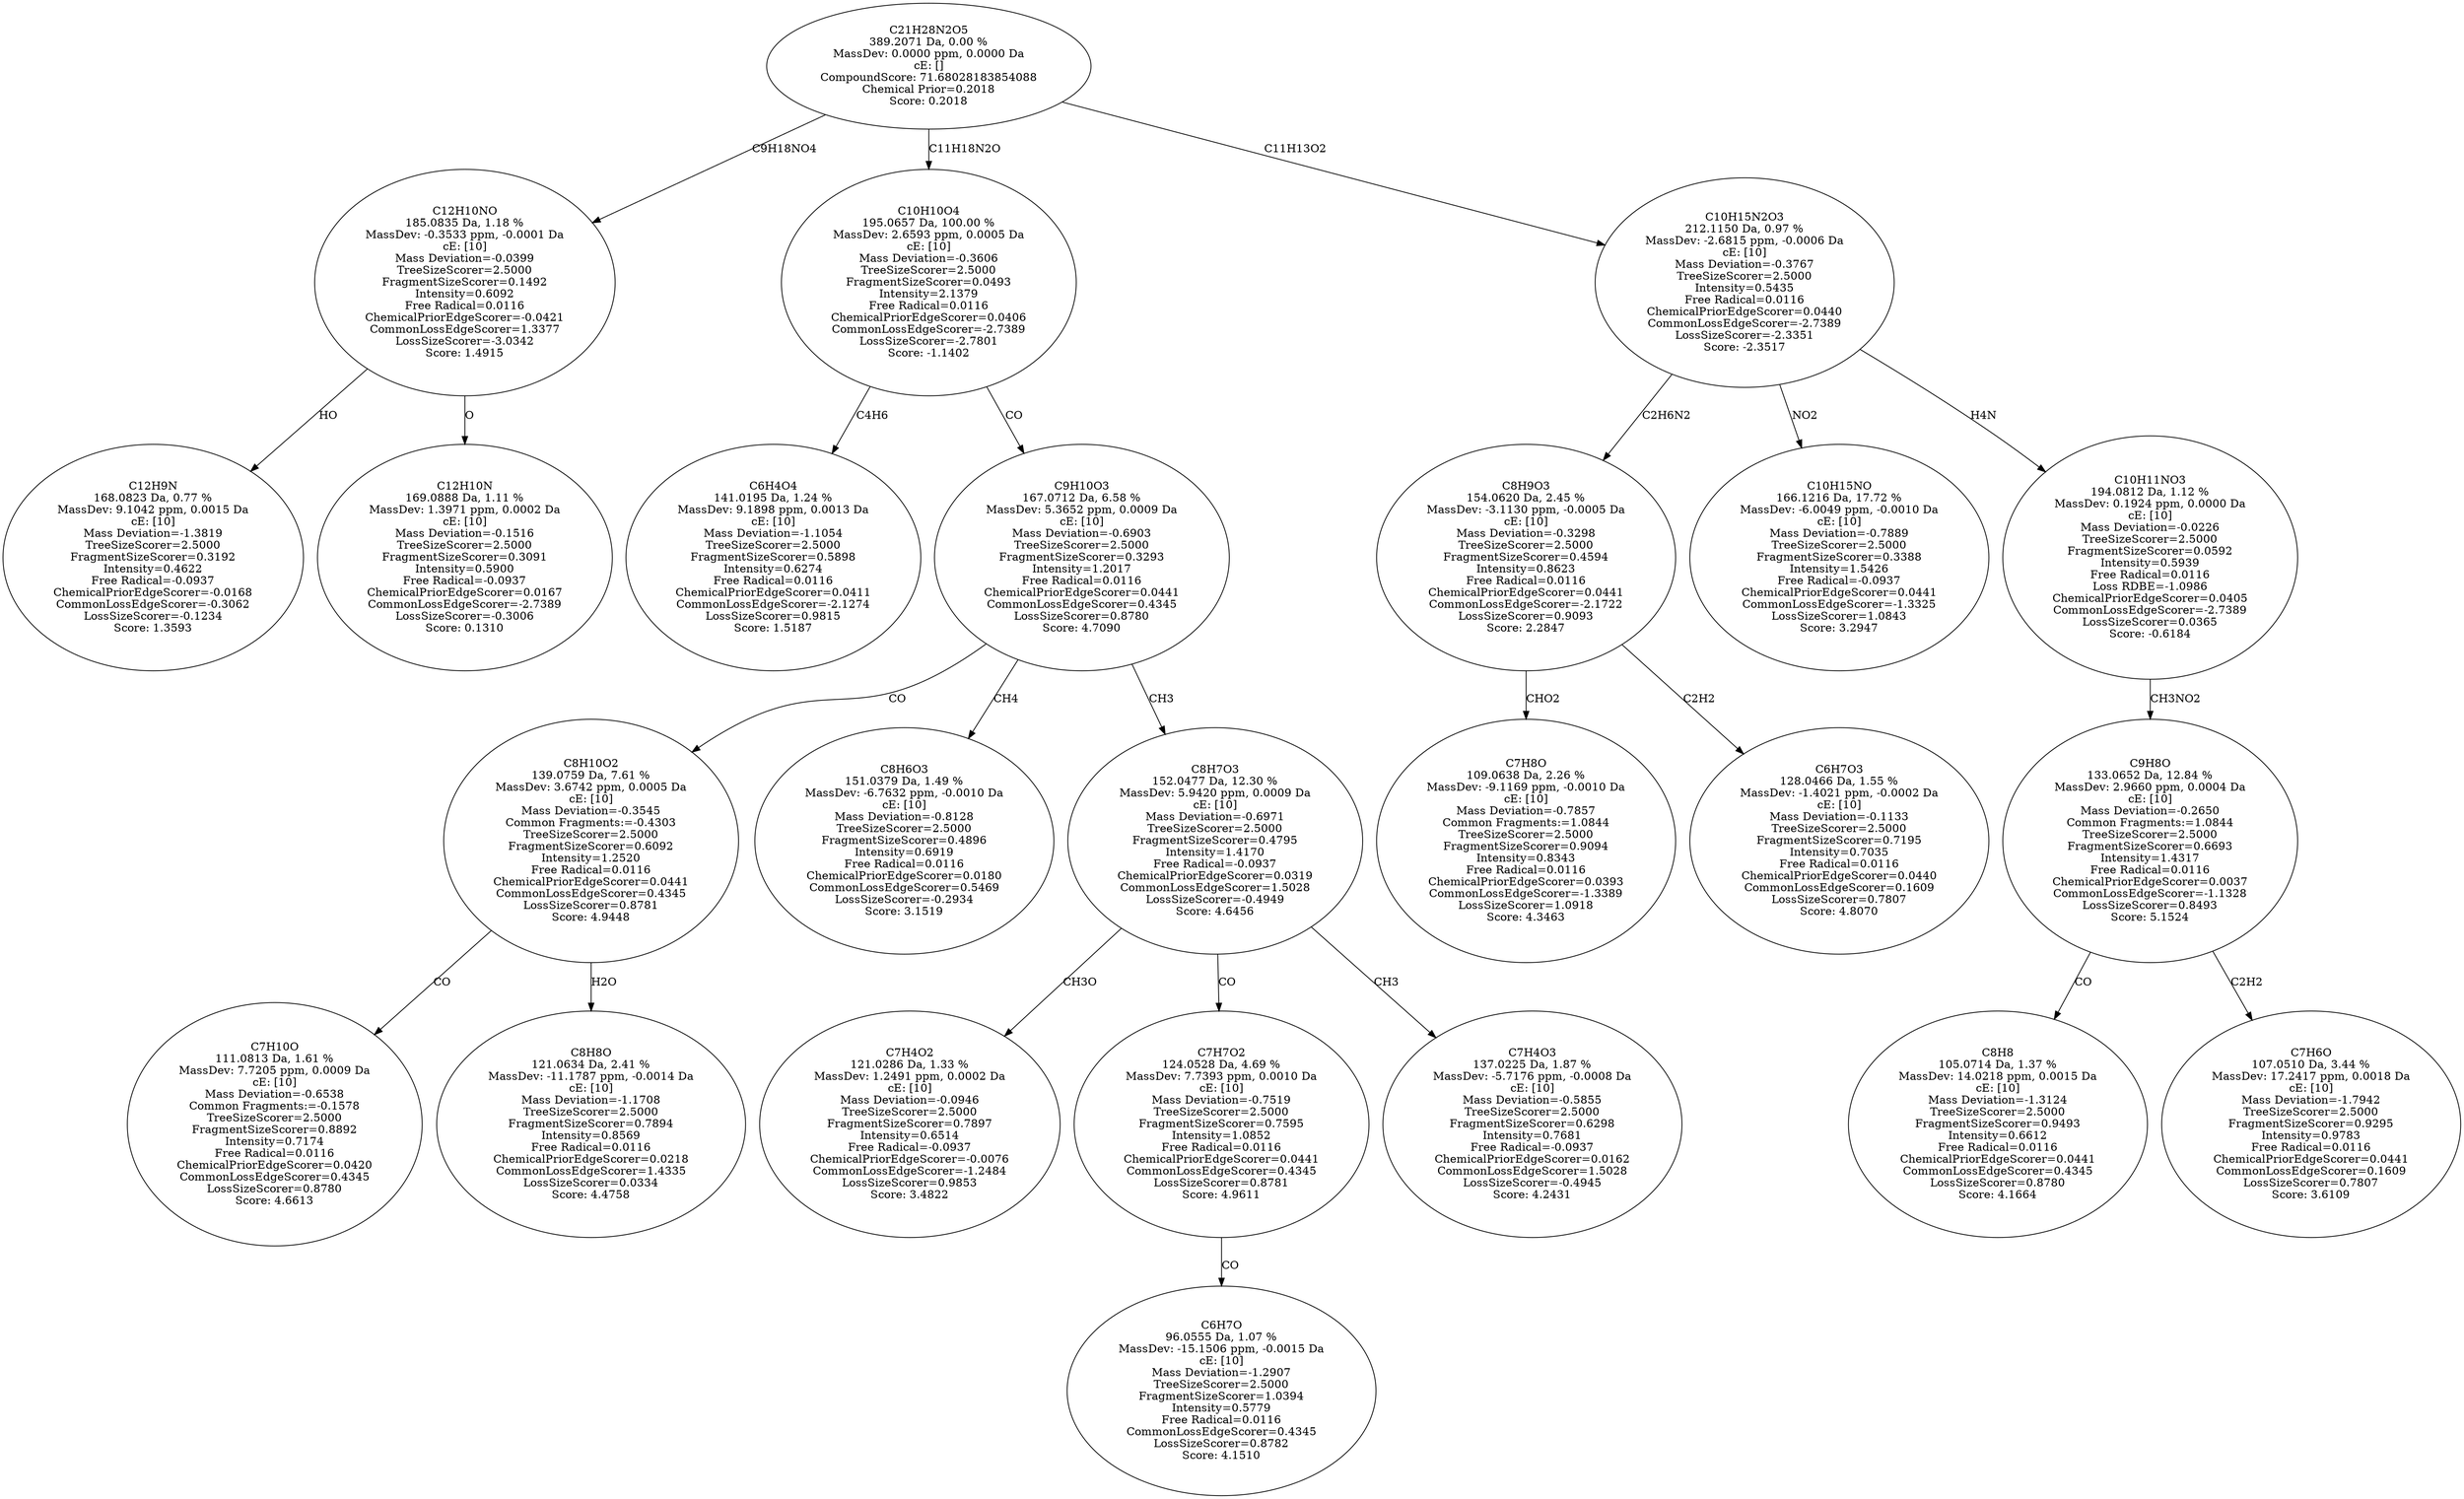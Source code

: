 strict digraph {
v1 [label="C12H9N\n168.0823 Da, 0.77 %\nMassDev: 9.1042 ppm, 0.0015 Da\ncE: [10]\nMass Deviation=-1.3819\nTreeSizeScorer=2.5000\nFragmentSizeScorer=0.3192\nIntensity=0.4622\nFree Radical=-0.0937\nChemicalPriorEdgeScorer=-0.0168\nCommonLossEdgeScorer=-0.3062\nLossSizeScorer=-0.1234\nScore: 1.3593"];
v2 [label="C12H10N\n169.0888 Da, 1.11 %\nMassDev: 1.3971 ppm, 0.0002 Da\ncE: [10]\nMass Deviation=-0.1516\nTreeSizeScorer=2.5000\nFragmentSizeScorer=0.3091\nIntensity=0.5900\nFree Radical=-0.0937\nChemicalPriorEdgeScorer=0.0167\nCommonLossEdgeScorer=-2.7389\nLossSizeScorer=-0.3006\nScore: 0.1310"];
v3 [label="C12H10NO\n185.0835 Da, 1.18 %\nMassDev: -0.3533 ppm, -0.0001 Da\ncE: [10]\nMass Deviation=-0.0399\nTreeSizeScorer=2.5000\nFragmentSizeScorer=0.1492\nIntensity=0.6092\nFree Radical=0.0116\nChemicalPriorEdgeScorer=-0.0421\nCommonLossEdgeScorer=1.3377\nLossSizeScorer=-3.0342\nScore: 1.4915"];
v4 [label="C6H4O4\n141.0195 Da, 1.24 %\nMassDev: 9.1898 ppm, 0.0013 Da\ncE: [10]\nMass Deviation=-1.1054\nTreeSizeScorer=2.5000\nFragmentSizeScorer=0.5898\nIntensity=0.6274\nFree Radical=0.0116\nChemicalPriorEdgeScorer=0.0411\nCommonLossEdgeScorer=-2.1274\nLossSizeScorer=0.9815\nScore: 1.5187"];
v5 [label="C7H10O\n111.0813 Da, 1.61 %\nMassDev: 7.7205 ppm, 0.0009 Da\ncE: [10]\nMass Deviation=-0.6538\nCommon Fragments:=-0.1578\nTreeSizeScorer=2.5000\nFragmentSizeScorer=0.8892\nIntensity=0.7174\nFree Radical=0.0116\nChemicalPriorEdgeScorer=0.0420\nCommonLossEdgeScorer=0.4345\nLossSizeScorer=0.8780\nScore: 4.6613"];
v6 [label="C8H8O\n121.0634 Da, 2.41 %\nMassDev: -11.1787 ppm, -0.0014 Da\ncE: [10]\nMass Deviation=-1.1708\nTreeSizeScorer=2.5000\nFragmentSizeScorer=0.7894\nIntensity=0.8569\nFree Radical=0.0116\nChemicalPriorEdgeScorer=0.0218\nCommonLossEdgeScorer=1.4335\nLossSizeScorer=0.0334\nScore: 4.4758"];
v7 [label="C8H10O2\n139.0759 Da, 7.61 %\nMassDev: 3.6742 ppm, 0.0005 Da\ncE: [10]\nMass Deviation=-0.3545\nCommon Fragments:=-0.4303\nTreeSizeScorer=2.5000\nFragmentSizeScorer=0.6092\nIntensity=1.2520\nFree Radical=0.0116\nChemicalPriorEdgeScorer=0.0441\nCommonLossEdgeScorer=0.4345\nLossSizeScorer=0.8781\nScore: 4.9448"];
v8 [label="C8H6O3\n151.0379 Da, 1.49 %\nMassDev: -6.7632 ppm, -0.0010 Da\ncE: [10]\nMass Deviation=-0.8128\nTreeSizeScorer=2.5000\nFragmentSizeScorer=0.4896\nIntensity=0.6919\nFree Radical=0.0116\nChemicalPriorEdgeScorer=0.0180\nCommonLossEdgeScorer=0.5469\nLossSizeScorer=-0.2934\nScore: 3.1519"];
v9 [label="C7H4O2\n121.0286 Da, 1.33 %\nMassDev: 1.2491 ppm, 0.0002 Da\ncE: [10]\nMass Deviation=-0.0946\nTreeSizeScorer=2.5000\nFragmentSizeScorer=0.7897\nIntensity=0.6514\nFree Radical=-0.0937\nChemicalPriorEdgeScorer=-0.0076\nCommonLossEdgeScorer=-1.2484\nLossSizeScorer=0.9853\nScore: 3.4822"];
v10 [label="C6H7O\n96.0555 Da, 1.07 %\nMassDev: -15.1506 ppm, -0.0015 Da\ncE: [10]\nMass Deviation=-1.2907\nTreeSizeScorer=2.5000\nFragmentSizeScorer=1.0394\nIntensity=0.5779\nFree Radical=0.0116\nCommonLossEdgeScorer=0.4345\nLossSizeScorer=0.8782\nScore: 4.1510"];
v11 [label="C7H7O2\n124.0528 Da, 4.69 %\nMassDev: 7.7393 ppm, 0.0010 Da\ncE: [10]\nMass Deviation=-0.7519\nTreeSizeScorer=2.5000\nFragmentSizeScorer=0.7595\nIntensity=1.0852\nFree Radical=0.0116\nChemicalPriorEdgeScorer=0.0441\nCommonLossEdgeScorer=0.4345\nLossSizeScorer=0.8781\nScore: 4.9611"];
v12 [label="C7H4O3\n137.0225 Da, 1.87 %\nMassDev: -5.7176 ppm, -0.0008 Da\ncE: [10]\nMass Deviation=-0.5855\nTreeSizeScorer=2.5000\nFragmentSizeScorer=0.6298\nIntensity=0.7681\nFree Radical=-0.0937\nChemicalPriorEdgeScorer=0.0162\nCommonLossEdgeScorer=1.5028\nLossSizeScorer=-0.4945\nScore: 4.2431"];
v13 [label="C8H7O3\n152.0477 Da, 12.30 %\nMassDev: 5.9420 ppm, 0.0009 Da\ncE: [10]\nMass Deviation=-0.6971\nTreeSizeScorer=2.5000\nFragmentSizeScorer=0.4795\nIntensity=1.4170\nFree Radical=-0.0937\nChemicalPriorEdgeScorer=0.0319\nCommonLossEdgeScorer=1.5028\nLossSizeScorer=-0.4949\nScore: 4.6456"];
v14 [label="C9H10O3\n167.0712 Da, 6.58 %\nMassDev: 5.3652 ppm, 0.0009 Da\ncE: [10]\nMass Deviation=-0.6903\nTreeSizeScorer=2.5000\nFragmentSizeScorer=0.3293\nIntensity=1.2017\nFree Radical=0.0116\nChemicalPriorEdgeScorer=0.0441\nCommonLossEdgeScorer=0.4345\nLossSizeScorer=0.8780\nScore: 4.7090"];
v15 [label="C10H10O4\n195.0657 Da, 100.00 %\nMassDev: 2.6593 ppm, 0.0005 Da\ncE: [10]\nMass Deviation=-0.3606\nTreeSizeScorer=2.5000\nFragmentSizeScorer=0.0493\nIntensity=2.1379\nFree Radical=0.0116\nChemicalPriorEdgeScorer=0.0406\nCommonLossEdgeScorer=-2.7389\nLossSizeScorer=-2.7801\nScore: -1.1402"];
v16 [label="C7H8O\n109.0638 Da, 2.26 %\nMassDev: -9.1169 ppm, -0.0010 Da\ncE: [10]\nMass Deviation=-0.7857\nCommon Fragments:=1.0844\nTreeSizeScorer=2.5000\nFragmentSizeScorer=0.9094\nIntensity=0.8343\nFree Radical=0.0116\nChemicalPriorEdgeScorer=0.0393\nCommonLossEdgeScorer=-1.3389\nLossSizeScorer=1.0918\nScore: 4.3463"];
v17 [label="C6H7O3\n128.0466 Da, 1.55 %\nMassDev: -1.4021 ppm, -0.0002 Da\ncE: [10]\nMass Deviation=-0.1133\nTreeSizeScorer=2.5000\nFragmentSizeScorer=0.7195\nIntensity=0.7035\nFree Radical=0.0116\nChemicalPriorEdgeScorer=0.0440\nCommonLossEdgeScorer=0.1609\nLossSizeScorer=0.7807\nScore: 4.8070"];
v18 [label="C8H9O3\n154.0620 Da, 2.45 %\nMassDev: -3.1130 ppm, -0.0005 Da\ncE: [10]\nMass Deviation=-0.3298\nTreeSizeScorer=2.5000\nFragmentSizeScorer=0.4594\nIntensity=0.8623\nFree Radical=0.0116\nChemicalPriorEdgeScorer=0.0441\nCommonLossEdgeScorer=-2.1722\nLossSizeScorer=0.9093\nScore: 2.2847"];
v19 [label="C10H15NO\n166.1216 Da, 17.72 %\nMassDev: -6.0049 ppm, -0.0010 Da\ncE: [10]\nMass Deviation=-0.7889\nTreeSizeScorer=2.5000\nFragmentSizeScorer=0.3388\nIntensity=1.5426\nFree Radical=-0.0937\nChemicalPriorEdgeScorer=0.0441\nCommonLossEdgeScorer=-1.3325\nLossSizeScorer=1.0843\nScore: 3.2947"];
v20 [label="C8H8\n105.0714 Da, 1.37 %\nMassDev: 14.0218 ppm, 0.0015 Da\ncE: [10]\nMass Deviation=-1.3124\nTreeSizeScorer=2.5000\nFragmentSizeScorer=0.9493\nIntensity=0.6612\nFree Radical=0.0116\nChemicalPriorEdgeScorer=0.0441\nCommonLossEdgeScorer=0.4345\nLossSizeScorer=0.8780\nScore: 4.1664"];
v21 [label="C7H6O\n107.0510 Da, 3.44 %\nMassDev: 17.2417 ppm, 0.0018 Da\ncE: [10]\nMass Deviation=-1.7942\nTreeSizeScorer=2.5000\nFragmentSizeScorer=0.9295\nIntensity=0.9783\nFree Radical=0.0116\nChemicalPriorEdgeScorer=0.0441\nCommonLossEdgeScorer=0.1609\nLossSizeScorer=0.7807\nScore: 3.6109"];
v22 [label="C9H8O\n133.0652 Da, 12.84 %\nMassDev: 2.9660 ppm, 0.0004 Da\ncE: [10]\nMass Deviation=-0.2650\nCommon Fragments:=1.0844\nTreeSizeScorer=2.5000\nFragmentSizeScorer=0.6693\nIntensity=1.4317\nFree Radical=0.0116\nChemicalPriorEdgeScorer=0.0037\nCommonLossEdgeScorer=-1.1328\nLossSizeScorer=0.8493\nScore: 5.1524"];
v23 [label="C10H11NO3\n194.0812 Da, 1.12 %\nMassDev: 0.1924 ppm, 0.0000 Da\ncE: [10]\nMass Deviation=-0.0226\nTreeSizeScorer=2.5000\nFragmentSizeScorer=0.0592\nIntensity=0.5939\nFree Radical=0.0116\nLoss RDBE=-1.0986\nChemicalPriorEdgeScorer=0.0405\nCommonLossEdgeScorer=-2.7389\nLossSizeScorer=0.0365\nScore: -0.6184"];
v24 [label="C10H15N2O3\n212.1150 Da, 0.97 %\nMassDev: -2.6815 ppm, -0.0006 Da\ncE: [10]\nMass Deviation=-0.3767\nTreeSizeScorer=2.5000\nIntensity=0.5435\nFree Radical=0.0116\nChemicalPriorEdgeScorer=0.0440\nCommonLossEdgeScorer=-2.7389\nLossSizeScorer=-2.3351\nScore: -2.3517"];
v25 [label="C21H28N2O5\n389.2071 Da, 0.00 %\nMassDev: 0.0000 ppm, 0.0000 Da\ncE: []\nCompoundScore: 71.68028183854088\nChemical Prior=0.2018\nScore: 0.2018"];
v3 -> v1 [label="HO"];
v3 -> v2 [label="O"];
v25 -> v3 [label="C9H18NO4"];
v15 -> v4 [label="C4H6"];
v7 -> v5 [label="CO"];
v7 -> v6 [label="H2O"];
v14 -> v7 [label="CO"];
v14 -> v8 [label="CH4"];
v13 -> v9 [label="CH3O"];
v11 -> v10 [label="CO"];
v13 -> v11 [label="CO"];
v13 -> v12 [label="CH3"];
v14 -> v13 [label="CH3"];
v15 -> v14 [label="CO"];
v25 -> v15 [label="C11H18N2O"];
v18 -> v16 [label="CHO2"];
v18 -> v17 [label="C2H2"];
v24 -> v18 [label="C2H6N2"];
v24 -> v19 [label="NO2"];
v22 -> v20 [label="CO"];
v22 -> v21 [label="C2H2"];
v23 -> v22 [label="CH3NO2"];
v24 -> v23 [label="H4N"];
v25 -> v24 [label="C11H13O2"];
}